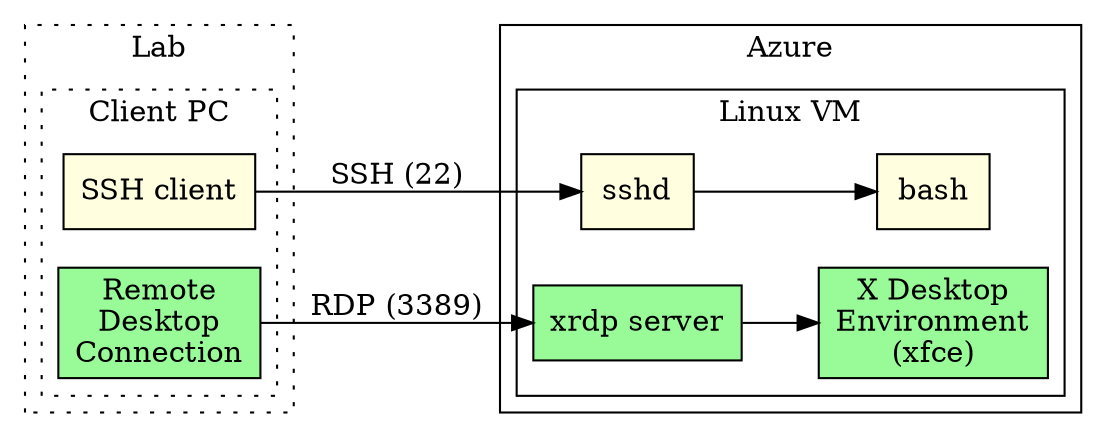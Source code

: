 digraph G {

    rankdir=LR;

    subgraph cluster_azure {

	label="Azure";

	subgraph cluster_vm {

	    label="Linux VM" ;

	    sshd [ label="sshd", shape="rectangle", style=filled, fillcolor=lightyellow ] ;
	    bash [ label="bash", shape="rectangle", style=filled, fillcolor=lightyellow ] ;

	    xrdp [ label="xrdp server", shape="rectangle", style=filled, fillcolor=palegreen ] ;
	    xfce [ label="X Desktop\nEnvironment\n(xfce)", shape="rectangle", style=filled, fillcolor=palegreen ] ;

	    sshd -> bash ;
	    xrdp -> xfce ;
	}
    }

    subgraph cluster_lab {

	label="Lab";
	style="dotted";
	
	subgraph cluster_client {

	    label="Client PC";
	    

	    ssh [ label="SSH client", shape="rectangle", style=filled, fillcolor=lightyellow ] ;
	    
	    rdc [ label="Remote\nDesktop\nConnection", shape="rectangle", style=filled, fillcolor=palegreen ] ;
	    
	}
	
    }

    ssh -> sshd [label="SSH (22)"]; 
    rdc -> xrdp [label="RDP (3389)"] ; 
    
}

